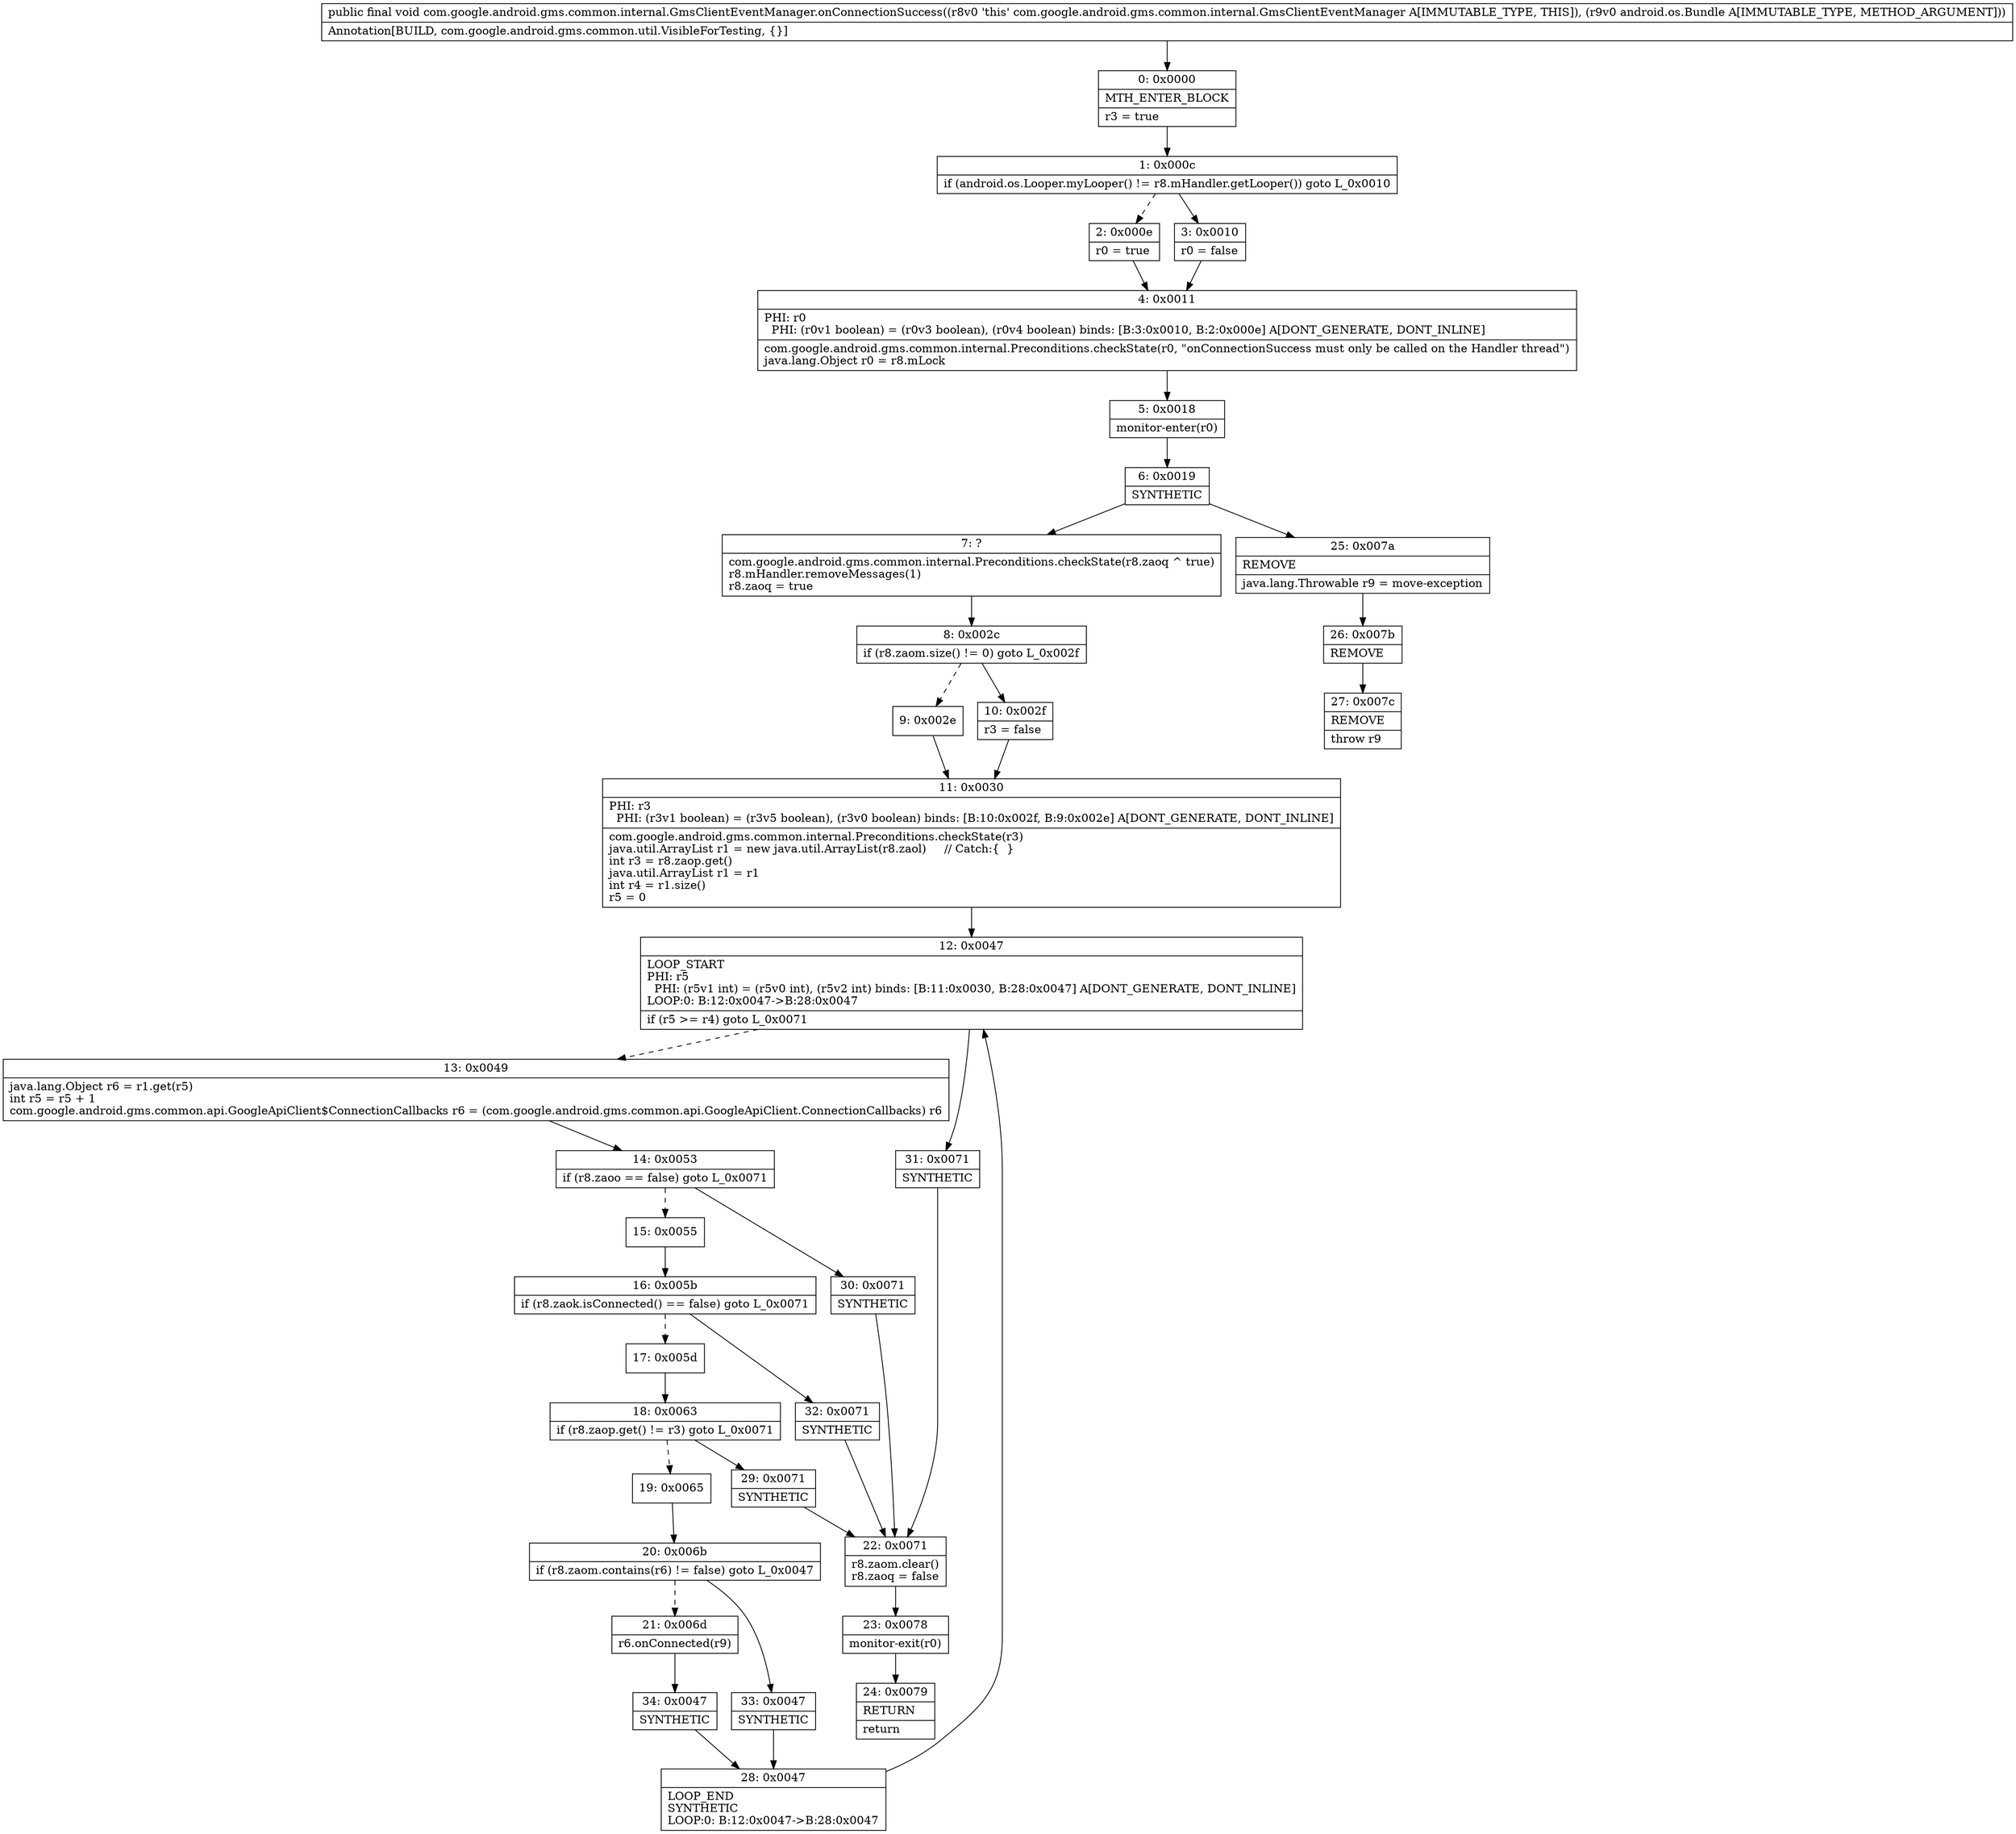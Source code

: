 digraph "CFG forcom.google.android.gms.common.internal.GmsClientEventManager.onConnectionSuccess(Landroid\/os\/Bundle;)V" {
Node_0 [shape=record,label="{0\:\ 0x0000|MTH_ENTER_BLOCK\l|r3 = true\l}"];
Node_1 [shape=record,label="{1\:\ 0x000c|if (android.os.Looper.myLooper() != r8.mHandler.getLooper()) goto L_0x0010\l}"];
Node_2 [shape=record,label="{2\:\ 0x000e|r0 = true\l}"];
Node_3 [shape=record,label="{3\:\ 0x0010|r0 = false\l}"];
Node_4 [shape=record,label="{4\:\ 0x0011|PHI: r0 \l  PHI: (r0v1 boolean) = (r0v3 boolean), (r0v4 boolean) binds: [B:3:0x0010, B:2:0x000e] A[DONT_GENERATE, DONT_INLINE]\l|com.google.android.gms.common.internal.Preconditions.checkState(r0, \"onConnectionSuccess must only be called on the Handler thread\")\ljava.lang.Object r0 = r8.mLock\l}"];
Node_5 [shape=record,label="{5\:\ 0x0018|monitor\-enter(r0)\l}"];
Node_6 [shape=record,label="{6\:\ 0x0019|SYNTHETIC\l}"];
Node_7 [shape=record,label="{7\:\ ?|com.google.android.gms.common.internal.Preconditions.checkState(r8.zaoq ^ true)\lr8.mHandler.removeMessages(1)\lr8.zaoq = true\l}"];
Node_8 [shape=record,label="{8\:\ 0x002c|if (r8.zaom.size() != 0) goto L_0x002f\l}"];
Node_9 [shape=record,label="{9\:\ 0x002e}"];
Node_10 [shape=record,label="{10\:\ 0x002f|r3 = false\l}"];
Node_11 [shape=record,label="{11\:\ 0x0030|PHI: r3 \l  PHI: (r3v1 boolean) = (r3v5 boolean), (r3v0 boolean) binds: [B:10:0x002f, B:9:0x002e] A[DONT_GENERATE, DONT_INLINE]\l|com.google.android.gms.common.internal.Preconditions.checkState(r3)\ljava.util.ArrayList r1 = new java.util.ArrayList(r8.zaol)     \/\/ Catch:\{  \}\lint r3 = r8.zaop.get()\ljava.util.ArrayList r1 = r1\lint r4 = r1.size()\lr5 = 0\l}"];
Node_12 [shape=record,label="{12\:\ 0x0047|LOOP_START\lPHI: r5 \l  PHI: (r5v1 int) = (r5v0 int), (r5v2 int) binds: [B:11:0x0030, B:28:0x0047] A[DONT_GENERATE, DONT_INLINE]\lLOOP:0: B:12:0x0047\-\>B:28:0x0047\l|if (r5 \>= r4) goto L_0x0071\l}"];
Node_13 [shape=record,label="{13\:\ 0x0049|java.lang.Object r6 = r1.get(r5)\lint r5 = r5 + 1\lcom.google.android.gms.common.api.GoogleApiClient$ConnectionCallbacks r6 = (com.google.android.gms.common.api.GoogleApiClient.ConnectionCallbacks) r6\l}"];
Node_14 [shape=record,label="{14\:\ 0x0053|if (r8.zaoo == false) goto L_0x0071\l}"];
Node_15 [shape=record,label="{15\:\ 0x0055}"];
Node_16 [shape=record,label="{16\:\ 0x005b|if (r8.zaok.isConnected() == false) goto L_0x0071\l}"];
Node_17 [shape=record,label="{17\:\ 0x005d}"];
Node_18 [shape=record,label="{18\:\ 0x0063|if (r8.zaop.get() != r3) goto L_0x0071\l}"];
Node_19 [shape=record,label="{19\:\ 0x0065}"];
Node_20 [shape=record,label="{20\:\ 0x006b|if (r8.zaom.contains(r6) != false) goto L_0x0047\l}"];
Node_21 [shape=record,label="{21\:\ 0x006d|r6.onConnected(r9)\l}"];
Node_22 [shape=record,label="{22\:\ 0x0071|r8.zaom.clear()\lr8.zaoq = false\l}"];
Node_23 [shape=record,label="{23\:\ 0x0078|monitor\-exit(r0)\l}"];
Node_24 [shape=record,label="{24\:\ 0x0079|RETURN\l|return\l}"];
Node_25 [shape=record,label="{25\:\ 0x007a|REMOVE\l|java.lang.Throwable r9 = move\-exception\l}"];
Node_26 [shape=record,label="{26\:\ 0x007b|REMOVE\l}"];
Node_27 [shape=record,label="{27\:\ 0x007c|REMOVE\l|throw r9\l}"];
Node_28 [shape=record,label="{28\:\ 0x0047|LOOP_END\lSYNTHETIC\lLOOP:0: B:12:0x0047\-\>B:28:0x0047\l}"];
Node_29 [shape=record,label="{29\:\ 0x0071|SYNTHETIC\l}"];
Node_30 [shape=record,label="{30\:\ 0x0071|SYNTHETIC\l}"];
Node_31 [shape=record,label="{31\:\ 0x0071|SYNTHETIC\l}"];
Node_32 [shape=record,label="{32\:\ 0x0071|SYNTHETIC\l}"];
Node_33 [shape=record,label="{33\:\ 0x0047|SYNTHETIC\l}"];
Node_34 [shape=record,label="{34\:\ 0x0047|SYNTHETIC\l}"];
MethodNode[shape=record,label="{public final void com.google.android.gms.common.internal.GmsClientEventManager.onConnectionSuccess((r8v0 'this' com.google.android.gms.common.internal.GmsClientEventManager A[IMMUTABLE_TYPE, THIS]), (r9v0 android.os.Bundle A[IMMUTABLE_TYPE, METHOD_ARGUMENT]))  | Annotation[BUILD, com.google.android.gms.common.util.VisibleForTesting, \{\}]\l}"];
MethodNode -> Node_0;
Node_0 -> Node_1;
Node_1 -> Node_2[style=dashed];
Node_1 -> Node_3;
Node_2 -> Node_4;
Node_3 -> Node_4;
Node_4 -> Node_5;
Node_5 -> Node_6;
Node_6 -> Node_7;
Node_6 -> Node_25;
Node_7 -> Node_8;
Node_8 -> Node_9[style=dashed];
Node_8 -> Node_10;
Node_9 -> Node_11;
Node_10 -> Node_11;
Node_11 -> Node_12;
Node_12 -> Node_13[style=dashed];
Node_12 -> Node_31;
Node_13 -> Node_14;
Node_14 -> Node_15[style=dashed];
Node_14 -> Node_30;
Node_15 -> Node_16;
Node_16 -> Node_17[style=dashed];
Node_16 -> Node_32;
Node_17 -> Node_18;
Node_18 -> Node_19[style=dashed];
Node_18 -> Node_29;
Node_19 -> Node_20;
Node_20 -> Node_21[style=dashed];
Node_20 -> Node_33;
Node_21 -> Node_34;
Node_22 -> Node_23;
Node_23 -> Node_24;
Node_25 -> Node_26;
Node_26 -> Node_27;
Node_28 -> Node_12;
Node_29 -> Node_22;
Node_30 -> Node_22;
Node_31 -> Node_22;
Node_32 -> Node_22;
Node_33 -> Node_28;
Node_34 -> Node_28;
}

